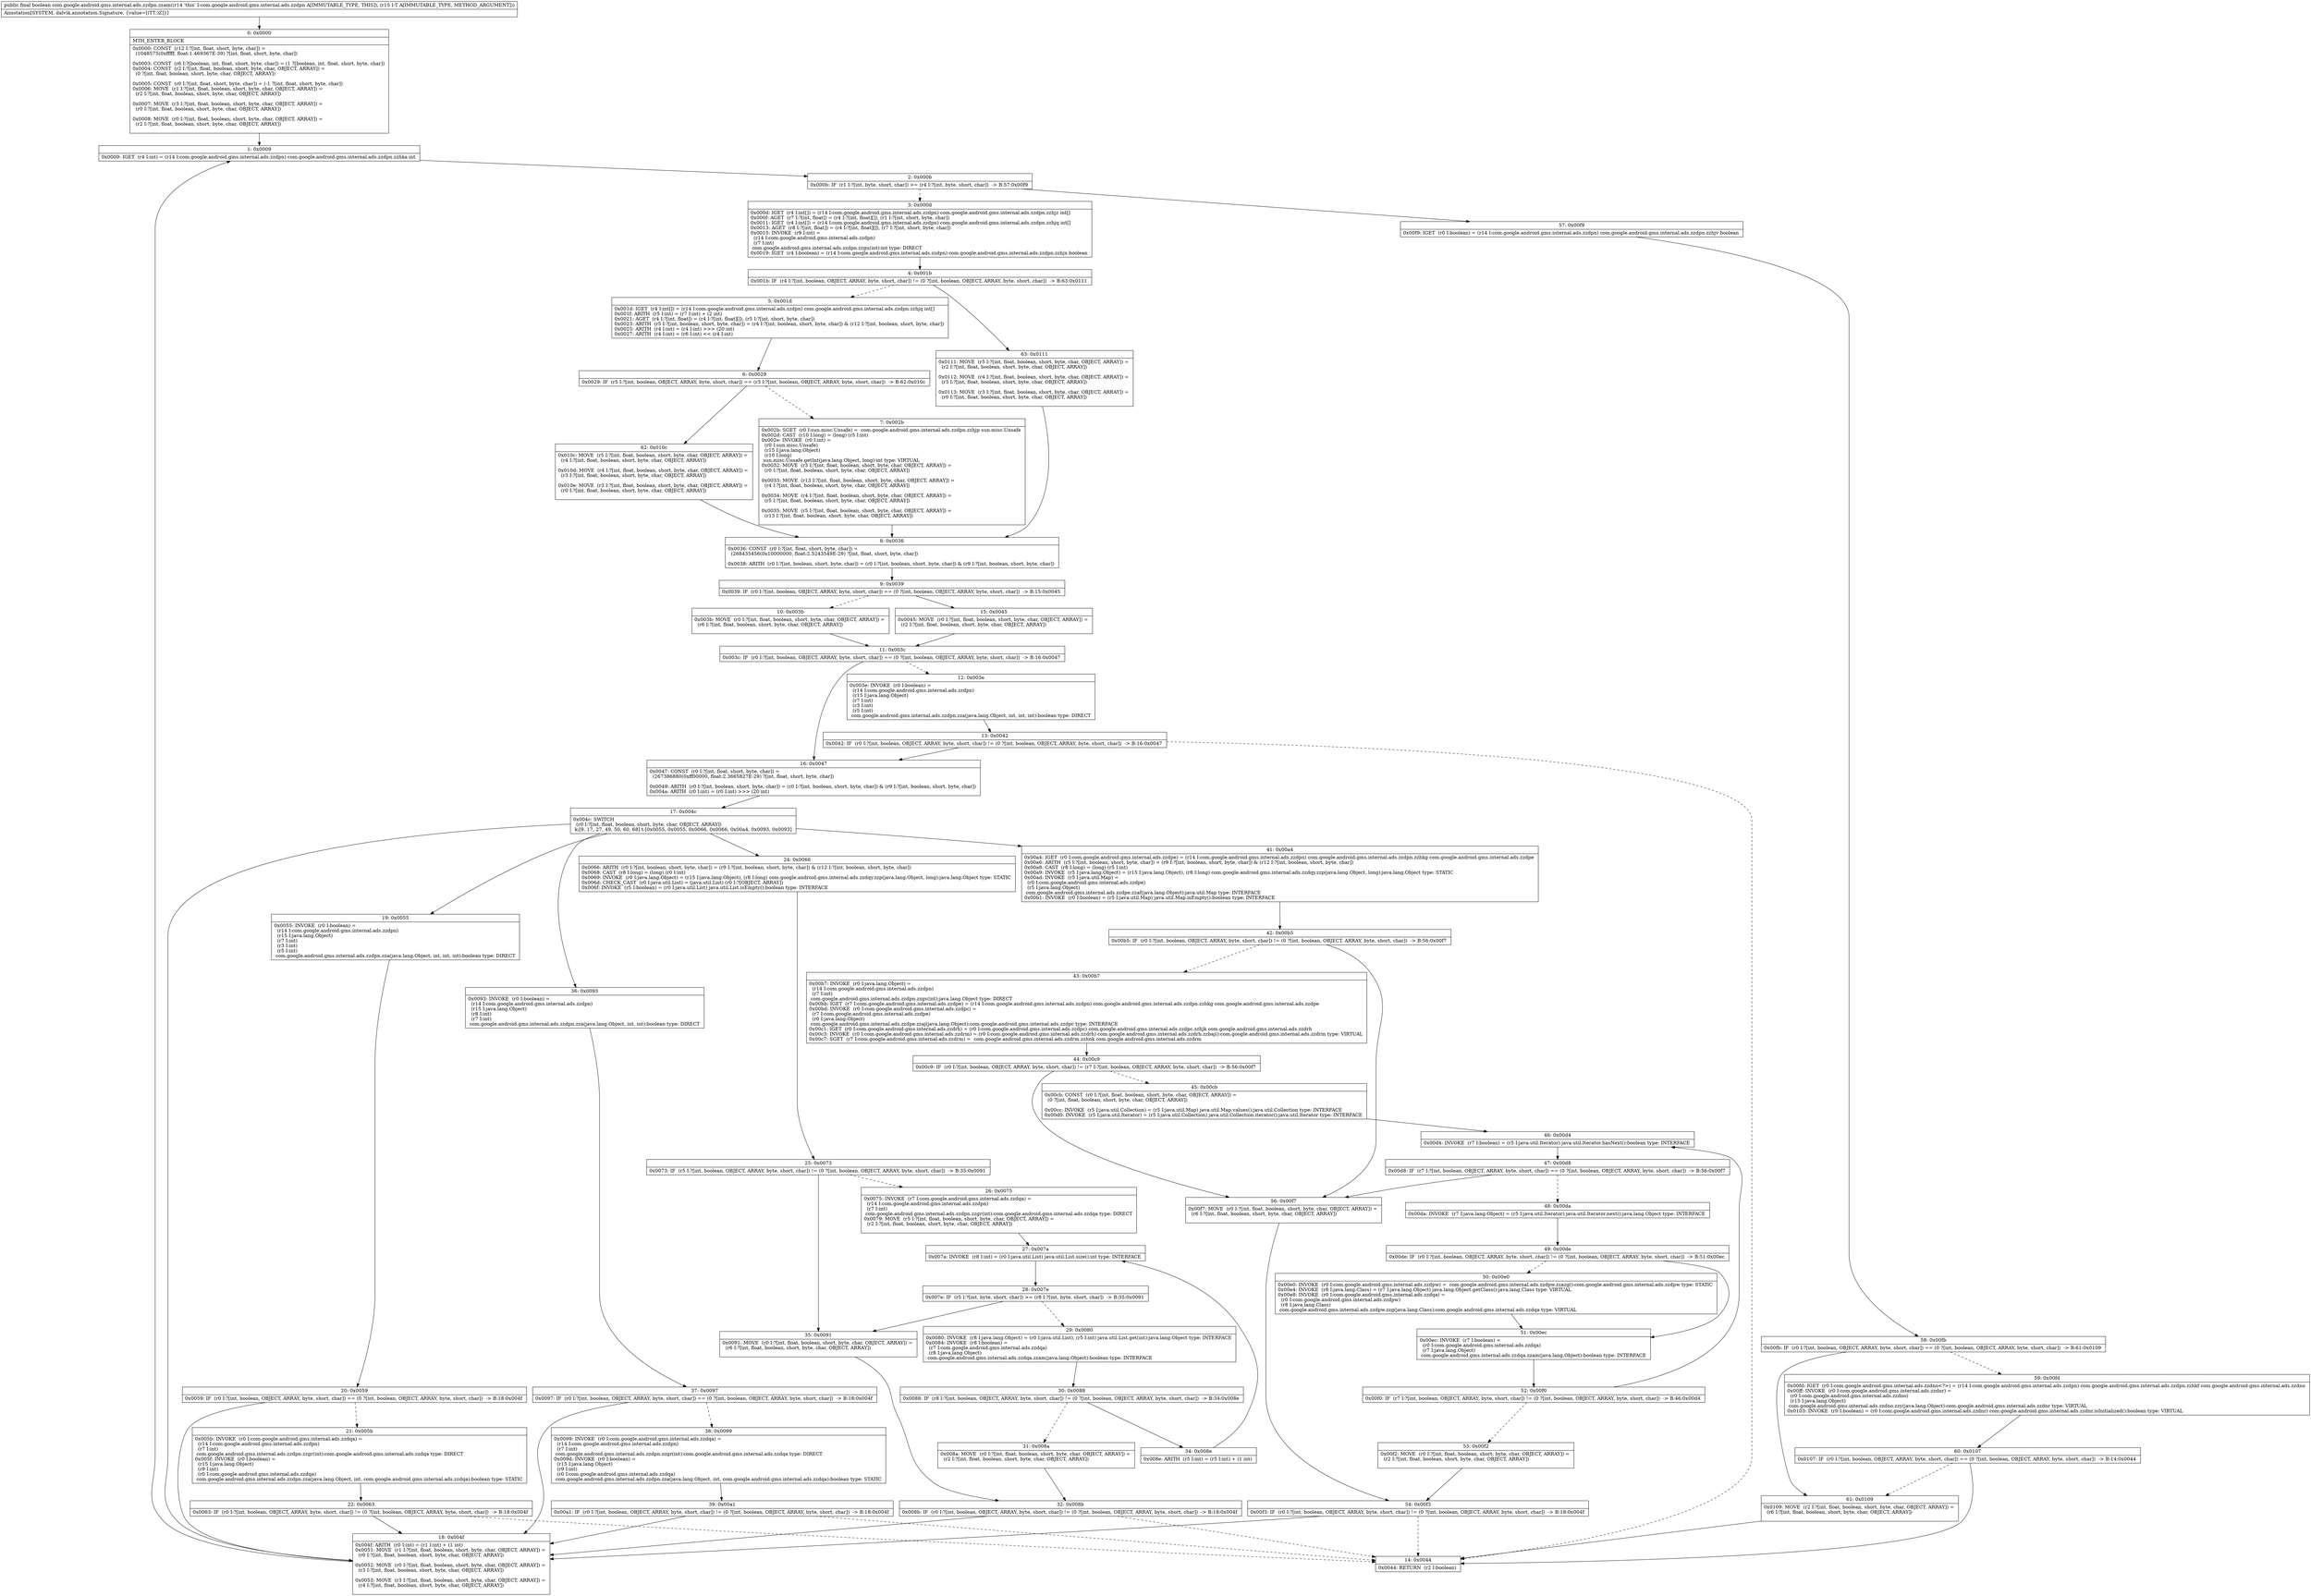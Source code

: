 digraph "CFG forcom.google.android.gms.internal.ads.zzdpn.zzam(Ljava\/lang\/Object;)Z" {
Node_0 [shape=record,label="{0\:\ 0x0000|MTH_ENTER_BLOCK\l|0x0000: CONST  (r12 I:?[int, float, short, byte, char]) = \l  (1048575(0xfffff, float:1.469367E\-39) ?[int, float, short, byte, char])\l \l0x0003: CONST  (r6 I:?[boolean, int, float, short, byte, char]) = (1 ?[boolean, int, float, short, byte, char]) \l0x0004: CONST  (r2 I:?[int, float, boolean, short, byte, char, OBJECT, ARRAY]) = \l  (0 ?[int, float, boolean, short, byte, char, OBJECT, ARRAY])\l \l0x0005: CONST  (r0 I:?[int, float, short, byte, char]) = (\-1 ?[int, float, short, byte, char]) \l0x0006: MOVE  (r1 I:?[int, float, boolean, short, byte, char, OBJECT, ARRAY]) = \l  (r2 I:?[int, float, boolean, short, byte, char, OBJECT, ARRAY])\l \l0x0007: MOVE  (r3 I:?[int, float, boolean, short, byte, char, OBJECT, ARRAY]) = \l  (r0 I:?[int, float, boolean, short, byte, char, OBJECT, ARRAY])\l \l0x0008: MOVE  (r0 I:?[int, float, boolean, short, byte, char, OBJECT, ARRAY]) = \l  (r2 I:?[int, float, boolean, short, byte, char, OBJECT, ARRAY])\l \l}"];
Node_1 [shape=record,label="{1\:\ 0x0009|0x0009: IGET  (r4 I:int) = (r14 I:com.google.android.gms.internal.ads.zzdpn) com.google.android.gms.internal.ads.zzdpn.zzhka int \l}"];
Node_2 [shape=record,label="{2\:\ 0x000b|0x000b: IF  (r1 I:?[int, byte, short, char]) \>= (r4 I:?[int, byte, short, char])  \-\> B:57:0x00f9 \l}"];
Node_3 [shape=record,label="{3\:\ 0x000d|0x000d: IGET  (r4 I:int[]) = (r14 I:com.google.android.gms.internal.ads.zzdpn) com.google.android.gms.internal.ads.zzdpn.zzhjz int[] \l0x000f: AGET  (r7 I:?[int, float]) = (r4 I:?[int, float][]), (r1 I:?[int, short, byte, char]) \l0x0011: IGET  (r4 I:int[]) = (r14 I:com.google.android.gms.internal.ads.zzdpn) com.google.android.gms.internal.ads.zzdpn.zzhjq int[] \l0x0013: AGET  (r8 I:?[int, float]) = (r4 I:?[int, float][]), (r7 I:?[int, short, byte, char]) \l0x0015: INVOKE  (r9 I:int) = \l  (r14 I:com.google.android.gms.internal.ads.zzdpn)\l  (r7 I:int)\l com.google.android.gms.internal.ads.zzdpn.zzgu(int):int type: DIRECT \l0x0019: IGET  (r4 I:boolean) = (r14 I:com.google.android.gms.internal.ads.zzdpn) com.google.android.gms.internal.ads.zzdpn.zzhjx boolean \l}"];
Node_4 [shape=record,label="{4\:\ 0x001b|0x001b: IF  (r4 I:?[int, boolean, OBJECT, ARRAY, byte, short, char]) != (0 ?[int, boolean, OBJECT, ARRAY, byte, short, char])  \-\> B:63:0x0111 \l}"];
Node_5 [shape=record,label="{5\:\ 0x001d|0x001d: IGET  (r4 I:int[]) = (r14 I:com.google.android.gms.internal.ads.zzdpn) com.google.android.gms.internal.ads.zzdpn.zzhjq int[] \l0x001f: ARITH  (r5 I:int) = (r7 I:int) + (2 int) \l0x0021: AGET  (r4 I:?[int, float]) = (r4 I:?[int, float][]), (r5 I:?[int, short, byte, char]) \l0x0023: ARITH  (r5 I:?[int, boolean, short, byte, char]) = (r4 I:?[int, boolean, short, byte, char]) & (r12 I:?[int, boolean, short, byte, char]) \l0x0025: ARITH  (r4 I:int) = (r4 I:int) \>\>\> (20 int) \l0x0027: ARITH  (r4 I:int) = (r6 I:int) \<\< (r4 I:int) \l}"];
Node_6 [shape=record,label="{6\:\ 0x0029|0x0029: IF  (r5 I:?[int, boolean, OBJECT, ARRAY, byte, short, char]) == (r3 I:?[int, boolean, OBJECT, ARRAY, byte, short, char])  \-\> B:62:0x010c \l}"];
Node_7 [shape=record,label="{7\:\ 0x002b|0x002b: SGET  (r0 I:sun.misc.Unsafe) =  com.google.android.gms.internal.ads.zzdpn.zzhjp sun.misc.Unsafe \l0x002d: CAST  (r10 I:long) = (long) (r5 I:int) \l0x002e: INVOKE  (r0 I:int) = \l  (r0 I:sun.misc.Unsafe)\l  (r15 I:java.lang.Object)\l  (r10 I:long)\l sun.misc.Unsafe.getInt(java.lang.Object, long):int type: VIRTUAL \l0x0032: MOVE  (r3 I:?[int, float, boolean, short, byte, char, OBJECT, ARRAY]) = \l  (r0 I:?[int, float, boolean, short, byte, char, OBJECT, ARRAY])\l \l0x0033: MOVE  (r13 I:?[int, float, boolean, short, byte, char, OBJECT, ARRAY]) = \l  (r4 I:?[int, float, boolean, short, byte, char, OBJECT, ARRAY])\l \l0x0034: MOVE  (r4 I:?[int, float, boolean, short, byte, char, OBJECT, ARRAY]) = \l  (r5 I:?[int, float, boolean, short, byte, char, OBJECT, ARRAY])\l \l0x0035: MOVE  (r5 I:?[int, float, boolean, short, byte, char, OBJECT, ARRAY]) = \l  (r13 I:?[int, float, boolean, short, byte, char, OBJECT, ARRAY])\l \l}"];
Node_8 [shape=record,label="{8\:\ 0x0036|0x0036: CONST  (r0 I:?[int, float, short, byte, char]) = \l  (268435456(0x10000000, float:2.5243549E\-29) ?[int, float, short, byte, char])\l \l0x0038: ARITH  (r0 I:?[int, boolean, short, byte, char]) = (r0 I:?[int, boolean, short, byte, char]) & (r9 I:?[int, boolean, short, byte, char]) \l}"];
Node_9 [shape=record,label="{9\:\ 0x0039|0x0039: IF  (r0 I:?[int, boolean, OBJECT, ARRAY, byte, short, char]) == (0 ?[int, boolean, OBJECT, ARRAY, byte, short, char])  \-\> B:15:0x0045 \l}"];
Node_10 [shape=record,label="{10\:\ 0x003b|0x003b: MOVE  (r0 I:?[int, float, boolean, short, byte, char, OBJECT, ARRAY]) = \l  (r6 I:?[int, float, boolean, short, byte, char, OBJECT, ARRAY])\l \l}"];
Node_11 [shape=record,label="{11\:\ 0x003c|0x003c: IF  (r0 I:?[int, boolean, OBJECT, ARRAY, byte, short, char]) == (0 ?[int, boolean, OBJECT, ARRAY, byte, short, char])  \-\> B:16:0x0047 \l}"];
Node_12 [shape=record,label="{12\:\ 0x003e|0x003e: INVOKE  (r0 I:boolean) = \l  (r14 I:com.google.android.gms.internal.ads.zzdpn)\l  (r15 I:java.lang.Object)\l  (r7 I:int)\l  (r3 I:int)\l  (r5 I:int)\l com.google.android.gms.internal.ads.zzdpn.zza(java.lang.Object, int, int, int):boolean type: DIRECT \l}"];
Node_13 [shape=record,label="{13\:\ 0x0042|0x0042: IF  (r0 I:?[int, boolean, OBJECT, ARRAY, byte, short, char]) != (0 ?[int, boolean, OBJECT, ARRAY, byte, short, char])  \-\> B:16:0x0047 \l}"];
Node_14 [shape=record,label="{14\:\ 0x0044|0x0044: RETURN  (r2 I:boolean) \l}"];
Node_15 [shape=record,label="{15\:\ 0x0045|0x0045: MOVE  (r0 I:?[int, float, boolean, short, byte, char, OBJECT, ARRAY]) = \l  (r2 I:?[int, float, boolean, short, byte, char, OBJECT, ARRAY])\l \l}"];
Node_16 [shape=record,label="{16\:\ 0x0047|0x0047: CONST  (r0 I:?[int, float, short, byte, char]) = \l  (267386880(0xff00000, float:2.3665827E\-29) ?[int, float, short, byte, char])\l \l0x0049: ARITH  (r0 I:?[int, boolean, short, byte, char]) = (r0 I:?[int, boolean, short, byte, char]) & (r9 I:?[int, boolean, short, byte, char]) \l0x004a: ARITH  (r0 I:int) = (r0 I:int) \>\>\> (20 int) \l}"];
Node_17 [shape=record,label="{17\:\ 0x004c|0x004c: SWITCH  \l  (r0 I:?[int, float, boolean, short, byte, char, OBJECT, ARRAY])\l k:[9, 17, 27, 49, 50, 60, 68] t:[0x0055, 0x0055, 0x0066, 0x0066, 0x00a4, 0x0093, 0x0093] \l}"];
Node_18 [shape=record,label="{18\:\ 0x004f|0x004f: ARITH  (r0 I:int) = (r1 I:int) + (1 int) \l0x0051: MOVE  (r1 I:?[int, float, boolean, short, byte, char, OBJECT, ARRAY]) = \l  (r0 I:?[int, float, boolean, short, byte, char, OBJECT, ARRAY])\l \l0x0052: MOVE  (r0 I:?[int, float, boolean, short, byte, char, OBJECT, ARRAY]) = \l  (r3 I:?[int, float, boolean, short, byte, char, OBJECT, ARRAY])\l \l0x0053: MOVE  (r3 I:?[int, float, boolean, short, byte, char, OBJECT, ARRAY]) = \l  (r4 I:?[int, float, boolean, short, byte, char, OBJECT, ARRAY])\l \l}"];
Node_19 [shape=record,label="{19\:\ 0x0055|0x0055: INVOKE  (r0 I:boolean) = \l  (r14 I:com.google.android.gms.internal.ads.zzdpn)\l  (r15 I:java.lang.Object)\l  (r7 I:int)\l  (r3 I:int)\l  (r5 I:int)\l com.google.android.gms.internal.ads.zzdpn.zza(java.lang.Object, int, int, int):boolean type: DIRECT \l}"];
Node_20 [shape=record,label="{20\:\ 0x0059|0x0059: IF  (r0 I:?[int, boolean, OBJECT, ARRAY, byte, short, char]) == (0 ?[int, boolean, OBJECT, ARRAY, byte, short, char])  \-\> B:18:0x004f \l}"];
Node_21 [shape=record,label="{21\:\ 0x005b|0x005b: INVOKE  (r0 I:com.google.android.gms.internal.ads.zzdqa) = \l  (r14 I:com.google.android.gms.internal.ads.zzdpn)\l  (r7 I:int)\l com.google.android.gms.internal.ads.zzdpn.zzgr(int):com.google.android.gms.internal.ads.zzdqa type: DIRECT \l0x005f: INVOKE  (r0 I:boolean) = \l  (r15 I:java.lang.Object)\l  (r9 I:int)\l  (r0 I:com.google.android.gms.internal.ads.zzdqa)\l com.google.android.gms.internal.ads.zzdpn.zza(java.lang.Object, int, com.google.android.gms.internal.ads.zzdqa):boolean type: STATIC \l}"];
Node_22 [shape=record,label="{22\:\ 0x0063|0x0063: IF  (r0 I:?[int, boolean, OBJECT, ARRAY, byte, short, char]) != (0 ?[int, boolean, OBJECT, ARRAY, byte, short, char])  \-\> B:18:0x004f \l}"];
Node_24 [shape=record,label="{24\:\ 0x0066|0x0066: ARITH  (r0 I:?[int, boolean, short, byte, char]) = (r9 I:?[int, boolean, short, byte, char]) & (r12 I:?[int, boolean, short, byte, char]) \l0x0068: CAST  (r8 I:long) = (long) (r0 I:int) \l0x0069: INVOKE  (r0 I:java.lang.Object) = (r15 I:java.lang.Object), (r8 I:long) com.google.android.gms.internal.ads.zzdqy.zzp(java.lang.Object, long):java.lang.Object type: STATIC \l0x006d: CHECK_CAST  (r0 I:java.util.List) = (java.util.List) (r0 I:?[OBJECT, ARRAY]) \l0x006f: INVOKE  (r5 I:boolean) = (r0 I:java.util.List) java.util.List.isEmpty():boolean type: INTERFACE \l}"];
Node_25 [shape=record,label="{25\:\ 0x0073|0x0073: IF  (r5 I:?[int, boolean, OBJECT, ARRAY, byte, short, char]) != (0 ?[int, boolean, OBJECT, ARRAY, byte, short, char])  \-\> B:35:0x0091 \l}"];
Node_26 [shape=record,label="{26\:\ 0x0075|0x0075: INVOKE  (r7 I:com.google.android.gms.internal.ads.zzdqa) = \l  (r14 I:com.google.android.gms.internal.ads.zzdpn)\l  (r7 I:int)\l com.google.android.gms.internal.ads.zzdpn.zzgr(int):com.google.android.gms.internal.ads.zzdqa type: DIRECT \l0x0079: MOVE  (r5 I:?[int, float, boolean, short, byte, char, OBJECT, ARRAY]) = \l  (r2 I:?[int, float, boolean, short, byte, char, OBJECT, ARRAY])\l \l}"];
Node_27 [shape=record,label="{27\:\ 0x007a|0x007a: INVOKE  (r8 I:int) = (r0 I:java.util.List) java.util.List.size():int type: INTERFACE \l}"];
Node_28 [shape=record,label="{28\:\ 0x007e|0x007e: IF  (r5 I:?[int, byte, short, char]) \>= (r8 I:?[int, byte, short, char])  \-\> B:35:0x0091 \l}"];
Node_29 [shape=record,label="{29\:\ 0x0080|0x0080: INVOKE  (r8 I:java.lang.Object) = (r0 I:java.util.List), (r5 I:int) java.util.List.get(int):java.lang.Object type: INTERFACE \l0x0084: INVOKE  (r8 I:boolean) = \l  (r7 I:com.google.android.gms.internal.ads.zzdqa)\l  (r8 I:java.lang.Object)\l com.google.android.gms.internal.ads.zzdqa.zzam(java.lang.Object):boolean type: INTERFACE \l}"];
Node_30 [shape=record,label="{30\:\ 0x0088|0x0088: IF  (r8 I:?[int, boolean, OBJECT, ARRAY, byte, short, char]) != (0 ?[int, boolean, OBJECT, ARRAY, byte, short, char])  \-\> B:34:0x008e \l}"];
Node_31 [shape=record,label="{31\:\ 0x008a|0x008a: MOVE  (r0 I:?[int, float, boolean, short, byte, char, OBJECT, ARRAY]) = \l  (r2 I:?[int, float, boolean, short, byte, char, OBJECT, ARRAY])\l \l}"];
Node_32 [shape=record,label="{32\:\ 0x008b|0x008b: IF  (r0 I:?[int, boolean, OBJECT, ARRAY, byte, short, char]) != (0 ?[int, boolean, OBJECT, ARRAY, byte, short, char])  \-\> B:18:0x004f \l}"];
Node_34 [shape=record,label="{34\:\ 0x008e|0x008e: ARITH  (r5 I:int) = (r5 I:int) + (1 int) \l}"];
Node_35 [shape=record,label="{35\:\ 0x0091|0x0091: MOVE  (r0 I:?[int, float, boolean, short, byte, char, OBJECT, ARRAY]) = \l  (r6 I:?[int, float, boolean, short, byte, char, OBJECT, ARRAY])\l \l}"];
Node_36 [shape=record,label="{36\:\ 0x0093|0x0093: INVOKE  (r0 I:boolean) = \l  (r14 I:com.google.android.gms.internal.ads.zzdpn)\l  (r15 I:java.lang.Object)\l  (r8 I:int)\l  (r7 I:int)\l com.google.android.gms.internal.ads.zzdpn.zza(java.lang.Object, int, int):boolean type: DIRECT \l}"];
Node_37 [shape=record,label="{37\:\ 0x0097|0x0097: IF  (r0 I:?[int, boolean, OBJECT, ARRAY, byte, short, char]) == (0 ?[int, boolean, OBJECT, ARRAY, byte, short, char])  \-\> B:18:0x004f \l}"];
Node_38 [shape=record,label="{38\:\ 0x0099|0x0099: INVOKE  (r0 I:com.google.android.gms.internal.ads.zzdqa) = \l  (r14 I:com.google.android.gms.internal.ads.zzdpn)\l  (r7 I:int)\l com.google.android.gms.internal.ads.zzdpn.zzgr(int):com.google.android.gms.internal.ads.zzdqa type: DIRECT \l0x009d: INVOKE  (r0 I:boolean) = \l  (r15 I:java.lang.Object)\l  (r9 I:int)\l  (r0 I:com.google.android.gms.internal.ads.zzdqa)\l com.google.android.gms.internal.ads.zzdpn.zza(java.lang.Object, int, com.google.android.gms.internal.ads.zzdqa):boolean type: STATIC \l}"];
Node_39 [shape=record,label="{39\:\ 0x00a1|0x00a1: IF  (r0 I:?[int, boolean, OBJECT, ARRAY, byte, short, char]) != (0 ?[int, boolean, OBJECT, ARRAY, byte, short, char])  \-\> B:18:0x004f \l}"];
Node_41 [shape=record,label="{41\:\ 0x00a4|0x00a4: IGET  (r0 I:com.google.android.gms.internal.ads.zzdpe) = (r14 I:com.google.android.gms.internal.ads.zzdpn) com.google.android.gms.internal.ads.zzdpn.zzhkg com.google.android.gms.internal.ads.zzdpe \l0x00a6: ARITH  (r5 I:?[int, boolean, short, byte, char]) = (r9 I:?[int, boolean, short, byte, char]) & (r12 I:?[int, boolean, short, byte, char]) \l0x00a8: CAST  (r8 I:long) = (long) (r5 I:int) \l0x00a9: INVOKE  (r5 I:java.lang.Object) = (r15 I:java.lang.Object), (r8 I:long) com.google.android.gms.internal.ads.zzdqy.zzp(java.lang.Object, long):java.lang.Object type: STATIC \l0x00ad: INVOKE  (r5 I:java.util.Map) = \l  (r0 I:com.google.android.gms.internal.ads.zzdpe)\l  (r5 I:java.lang.Object)\l com.google.android.gms.internal.ads.zzdpe.zzaf(java.lang.Object):java.util.Map type: INTERFACE \l0x00b1: INVOKE  (r0 I:boolean) = (r5 I:java.util.Map) java.util.Map.isEmpty():boolean type: INTERFACE \l}"];
Node_42 [shape=record,label="{42\:\ 0x00b5|0x00b5: IF  (r0 I:?[int, boolean, OBJECT, ARRAY, byte, short, char]) != (0 ?[int, boolean, OBJECT, ARRAY, byte, short, char])  \-\> B:56:0x00f7 \l}"];
Node_43 [shape=record,label="{43\:\ 0x00b7|0x00b7: INVOKE  (r0 I:java.lang.Object) = \l  (r14 I:com.google.android.gms.internal.ads.zzdpn)\l  (r7 I:int)\l com.google.android.gms.internal.ads.zzdpn.zzgs(int):java.lang.Object type: DIRECT \l0x00bb: IGET  (r7 I:com.google.android.gms.internal.ads.zzdpe) = (r14 I:com.google.android.gms.internal.ads.zzdpn) com.google.android.gms.internal.ads.zzdpn.zzhkg com.google.android.gms.internal.ads.zzdpe \l0x00bd: INVOKE  (r0 I:com.google.android.gms.internal.ads.zzdpc) = \l  (r7 I:com.google.android.gms.internal.ads.zzdpe)\l  (r0 I:java.lang.Object)\l com.google.android.gms.internal.ads.zzdpe.zzaj(java.lang.Object):com.google.android.gms.internal.ads.zzdpc type: INTERFACE \l0x00c1: IGET  (r0 I:com.google.android.gms.internal.ads.zzdrh) = (r0 I:com.google.android.gms.internal.ads.zzdpc) com.google.android.gms.internal.ads.zzdpc.zzhjk com.google.android.gms.internal.ads.zzdrh \l0x00c3: INVOKE  (r0 I:com.google.android.gms.internal.ads.zzdrm) = (r0 I:com.google.android.gms.internal.ads.zzdrh) com.google.android.gms.internal.ads.zzdrh.zzbaj():com.google.android.gms.internal.ads.zzdrm type: VIRTUAL \l0x00c7: SGET  (r7 I:com.google.android.gms.internal.ads.zzdrm) =  com.google.android.gms.internal.ads.zzdrm.zzhnk com.google.android.gms.internal.ads.zzdrm \l}"];
Node_44 [shape=record,label="{44\:\ 0x00c9|0x00c9: IF  (r0 I:?[int, boolean, OBJECT, ARRAY, byte, short, char]) != (r7 I:?[int, boolean, OBJECT, ARRAY, byte, short, char])  \-\> B:56:0x00f7 \l}"];
Node_45 [shape=record,label="{45\:\ 0x00cb|0x00cb: CONST  (r0 I:?[int, float, boolean, short, byte, char, OBJECT, ARRAY]) = \l  (0 ?[int, float, boolean, short, byte, char, OBJECT, ARRAY])\l \l0x00cc: INVOKE  (r5 I:java.util.Collection) = (r5 I:java.util.Map) java.util.Map.values():java.util.Collection type: INTERFACE \l0x00d0: INVOKE  (r5 I:java.util.Iterator) = (r5 I:java.util.Collection) java.util.Collection.iterator():java.util.Iterator type: INTERFACE \l}"];
Node_46 [shape=record,label="{46\:\ 0x00d4|0x00d4: INVOKE  (r7 I:boolean) = (r5 I:java.util.Iterator) java.util.Iterator.hasNext():boolean type: INTERFACE \l}"];
Node_47 [shape=record,label="{47\:\ 0x00d8|0x00d8: IF  (r7 I:?[int, boolean, OBJECT, ARRAY, byte, short, char]) == (0 ?[int, boolean, OBJECT, ARRAY, byte, short, char])  \-\> B:56:0x00f7 \l}"];
Node_48 [shape=record,label="{48\:\ 0x00da|0x00da: INVOKE  (r7 I:java.lang.Object) = (r5 I:java.util.Iterator) java.util.Iterator.next():java.lang.Object type: INTERFACE \l}"];
Node_49 [shape=record,label="{49\:\ 0x00de|0x00de: IF  (r0 I:?[int, boolean, OBJECT, ARRAY, byte, short, char]) != (0 ?[int, boolean, OBJECT, ARRAY, byte, short, char])  \-\> B:51:0x00ec \l}"];
Node_50 [shape=record,label="{50\:\ 0x00e0|0x00e0: INVOKE  (r0 I:com.google.android.gms.internal.ads.zzdpw) =  com.google.android.gms.internal.ads.zzdpw.zzazg():com.google.android.gms.internal.ads.zzdpw type: STATIC \l0x00e4: INVOKE  (r8 I:java.lang.Class) = (r7 I:java.lang.Object) java.lang.Object.getClass():java.lang.Class type: VIRTUAL \l0x00e8: INVOKE  (r0 I:com.google.android.gms.internal.ads.zzdqa) = \l  (r0 I:com.google.android.gms.internal.ads.zzdpw)\l  (r8 I:java.lang.Class)\l com.google.android.gms.internal.ads.zzdpw.zzg(java.lang.Class):com.google.android.gms.internal.ads.zzdqa type: VIRTUAL \l}"];
Node_51 [shape=record,label="{51\:\ 0x00ec|0x00ec: INVOKE  (r7 I:boolean) = \l  (r0 I:com.google.android.gms.internal.ads.zzdqa)\l  (r7 I:java.lang.Object)\l com.google.android.gms.internal.ads.zzdqa.zzam(java.lang.Object):boolean type: INTERFACE \l}"];
Node_52 [shape=record,label="{52\:\ 0x00f0|0x00f0: IF  (r7 I:?[int, boolean, OBJECT, ARRAY, byte, short, char]) != (0 ?[int, boolean, OBJECT, ARRAY, byte, short, char])  \-\> B:46:0x00d4 \l}"];
Node_53 [shape=record,label="{53\:\ 0x00f2|0x00f2: MOVE  (r0 I:?[int, float, boolean, short, byte, char, OBJECT, ARRAY]) = \l  (r2 I:?[int, float, boolean, short, byte, char, OBJECT, ARRAY])\l \l}"];
Node_54 [shape=record,label="{54\:\ 0x00f3|0x00f3: IF  (r0 I:?[int, boolean, OBJECT, ARRAY, byte, short, char]) != (0 ?[int, boolean, OBJECT, ARRAY, byte, short, char])  \-\> B:18:0x004f \l}"];
Node_56 [shape=record,label="{56\:\ 0x00f7|0x00f7: MOVE  (r0 I:?[int, float, boolean, short, byte, char, OBJECT, ARRAY]) = \l  (r6 I:?[int, float, boolean, short, byte, char, OBJECT, ARRAY])\l \l}"];
Node_57 [shape=record,label="{57\:\ 0x00f9|0x00f9: IGET  (r0 I:boolean) = (r14 I:com.google.android.gms.internal.ads.zzdpn) com.google.android.gms.internal.ads.zzdpn.zzhjv boolean \l}"];
Node_58 [shape=record,label="{58\:\ 0x00fb|0x00fb: IF  (r0 I:?[int, boolean, OBJECT, ARRAY, byte, short, char]) == (0 ?[int, boolean, OBJECT, ARRAY, byte, short, char])  \-\> B:61:0x0109 \l}"];
Node_59 [shape=record,label="{59\:\ 0x00fd|0x00fd: IGET  (r0 I:com.google.android.gms.internal.ads.zzdno\<?\>) = (r14 I:com.google.android.gms.internal.ads.zzdpn) com.google.android.gms.internal.ads.zzdpn.zzhkf com.google.android.gms.internal.ads.zzdno \l0x00ff: INVOKE  (r0 I:com.google.android.gms.internal.ads.zzdnr) = \l  (r0 I:com.google.android.gms.internal.ads.zzdno)\l  (r15 I:java.lang.Object)\l com.google.android.gms.internal.ads.zzdno.zzy(java.lang.Object):com.google.android.gms.internal.ads.zzdnr type: VIRTUAL \l0x0103: INVOKE  (r0 I:boolean) = (r0 I:com.google.android.gms.internal.ads.zzdnr) com.google.android.gms.internal.ads.zzdnr.isInitialized():boolean type: VIRTUAL \l}"];
Node_60 [shape=record,label="{60\:\ 0x0107|0x0107: IF  (r0 I:?[int, boolean, OBJECT, ARRAY, byte, short, char]) == (0 ?[int, boolean, OBJECT, ARRAY, byte, short, char])  \-\> B:14:0x0044 \l}"];
Node_61 [shape=record,label="{61\:\ 0x0109|0x0109: MOVE  (r2 I:?[int, float, boolean, short, byte, char, OBJECT, ARRAY]) = \l  (r6 I:?[int, float, boolean, short, byte, char, OBJECT, ARRAY])\l \l}"];
Node_62 [shape=record,label="{62\:\ 0x010c|0x010c: MOVE  (r5 I:?[int, float, boolean, short, byte, char, OBJECT, ARRAY]) = \l  (r4 I:?[int, float, boolean, short, byte, char, OBJECT, ARRAY])\l \l0x010d: MOVE  (r4 I:?[int, float, boolean, short, byte, char, OBJECT, ARRAY]) = \l  (r3 I:?[int, float, boolean, short, byte, char, OBJECT, ARRAY])\l \l0x010e: MOVE  (r3 I:?[int, float, boolean, short, byte, char, OBJECT, ARRAY]) = \l  (r0 I:?[int, float, boolean, short, byte, char, OBJECT, ARRAY])\l \l}"];
Node_63 [shape=record,label="{63\:\ 0x0111|0x0111: MOVE  (r5 I:?[int, float, boolean, short, byte, char, OBJECT, ARRAY]) = \l  (r2 I:?[int, float, boolean, short, byte, char, OBJECT, ARRAY])\l \l0x0112: MOVE  (r4 I:?[int, float, boolean, short, byte, char, OBJECT, ARRAY]) = \l  (r3 I:?[int, float, boolean, short, byte, char, OBJECT, ARRAY])\l \l0x0113: MOVE  (r3 I:?[int, float, boolean, short, byte, char, OBJECT, ARRAY]) = \l  (r0 I:?[int, float, boolean, short, byte, char, OBJECT, ARRAY])\l \l}"];
MethodNode[shape=record,label="{public final boolean com.google.android.gms.internal.ads.zzdpn.zzam((r14 'this' I:com.google.android.gms.internal.ads.zzdpn A[IMMUTABLE_TYPE, THIS]), (r15 I:T A[IMMUTABLE_TYPE, METHOD_ARGUMENT]))  | Annotation[SYSTEM, dalvik.annotation.Signature, \{value=[(TT;)Z]\}]\l}"];
MethodNode -> Node_0;
Node_0 -> Node_1;
Node_1 -> Node_2;
Node_2 -> Node_3[style=dashed];
Node_2 -> Node_57;
Node_3 -> Node_4;
Node_4 -> Node_5[style=dashed];
Node_4 -> Node_63;
Node_5 -> Node_6;
Node_6 -> Node_7[style=dashed];
Node_6 -> Node_62;
Node_7 -> Node_8;
Node_8 -> Node_9;
Node_9 -> Node_10[style=dashed];
Node_9 -> Node_15;
Node_10 -> Node_11;
Node_11 -> Node_12[style=dashed];
Node_11 -> Node_16;
Node_12 -> Node_13;
Node_13 -> Node_14[style=dashed];
Node_13 -> Node_16;
Node_15 -> Node_11;
Node_16 -> Node_17;
Node_17 -> Node_18;
Node_17 -> Node_19;
Node_17 -> Node_24;
Node_17 -> Node_36;
Node_17 -> Node_41;
Node_18 -> Node_1;
Node_19 -> Node_20;
Node_20 -> Node_18;
Node_20 -> Node_21[style=dashed];
Node_21 -> Node_22;
Node_22 -> Node_18;
Node_22 -> Node_14[style=dashed];
Node_24 -> Node_25;
Node_25 -> Node_26[style=dashed];
Node_25 -> Node_35;
Node_26 -> Node_27;
Node_27 -> Node_28;
Node_28 -> Node_29[style=dashed];
Node_28 -> Node_35;
Node_29 -> Node_30;
Node_30 -> Node_31[style=dashed];
Node_30 -> Node_34;
Node_31 -> Node_32;
Node_32 -> Node_18;
Node_32 -> Node_14[style=dashed];
Node_34 -> Node_27;
Node_35 -> Node_32;
Node_36 -> Node_37;
Node_37 -> Node_18;
Node_37 -> Node_38[style=dashed];
Node_38 -> Node_39;
Node_39 -> Node_18;
Node_39 -> Node_14[style=dashed];
Node_41 -> Node_42;
Node_42 -> Node_43[style=dashed];
Node_42 -> Node_56;
Node_43 -> Node_44;
Node_44 -> Node_45[style=dashed];
Node_44 -> Node_56;
Node_45 -> Node_46;
Node_46 -> Node_47;
Node_47 -> Node_48[style=dashed];
Node_47 -> Node_56;
Node_48 -> Node_49;
Node_49 -> Node_50[style=dashed];
Node_49 -> Node_51;
Node_50 -> Node_51;
Node_51 -> Node_52;
Node_52 -> Node_46;
Node_52 -> Node_53[style=dashed];
Node_53 -> Node_54;
Node_54 -> Node_18;
Node_54 -> Node_14[style=dashed];
Node_56 -> Node_54;
Node_57 -> Node_58;
Node_58 -> Node_59[style=dashed];
Node_58 -> Node_61;
Node_59 -> Node_60;
Node_60 -> Node_14;
Node_60 -> Node_61[style=dashed];
Node_61 -> Node_14;
Node_62 -> Node_8;
Node_63 -> Node_8;
}

